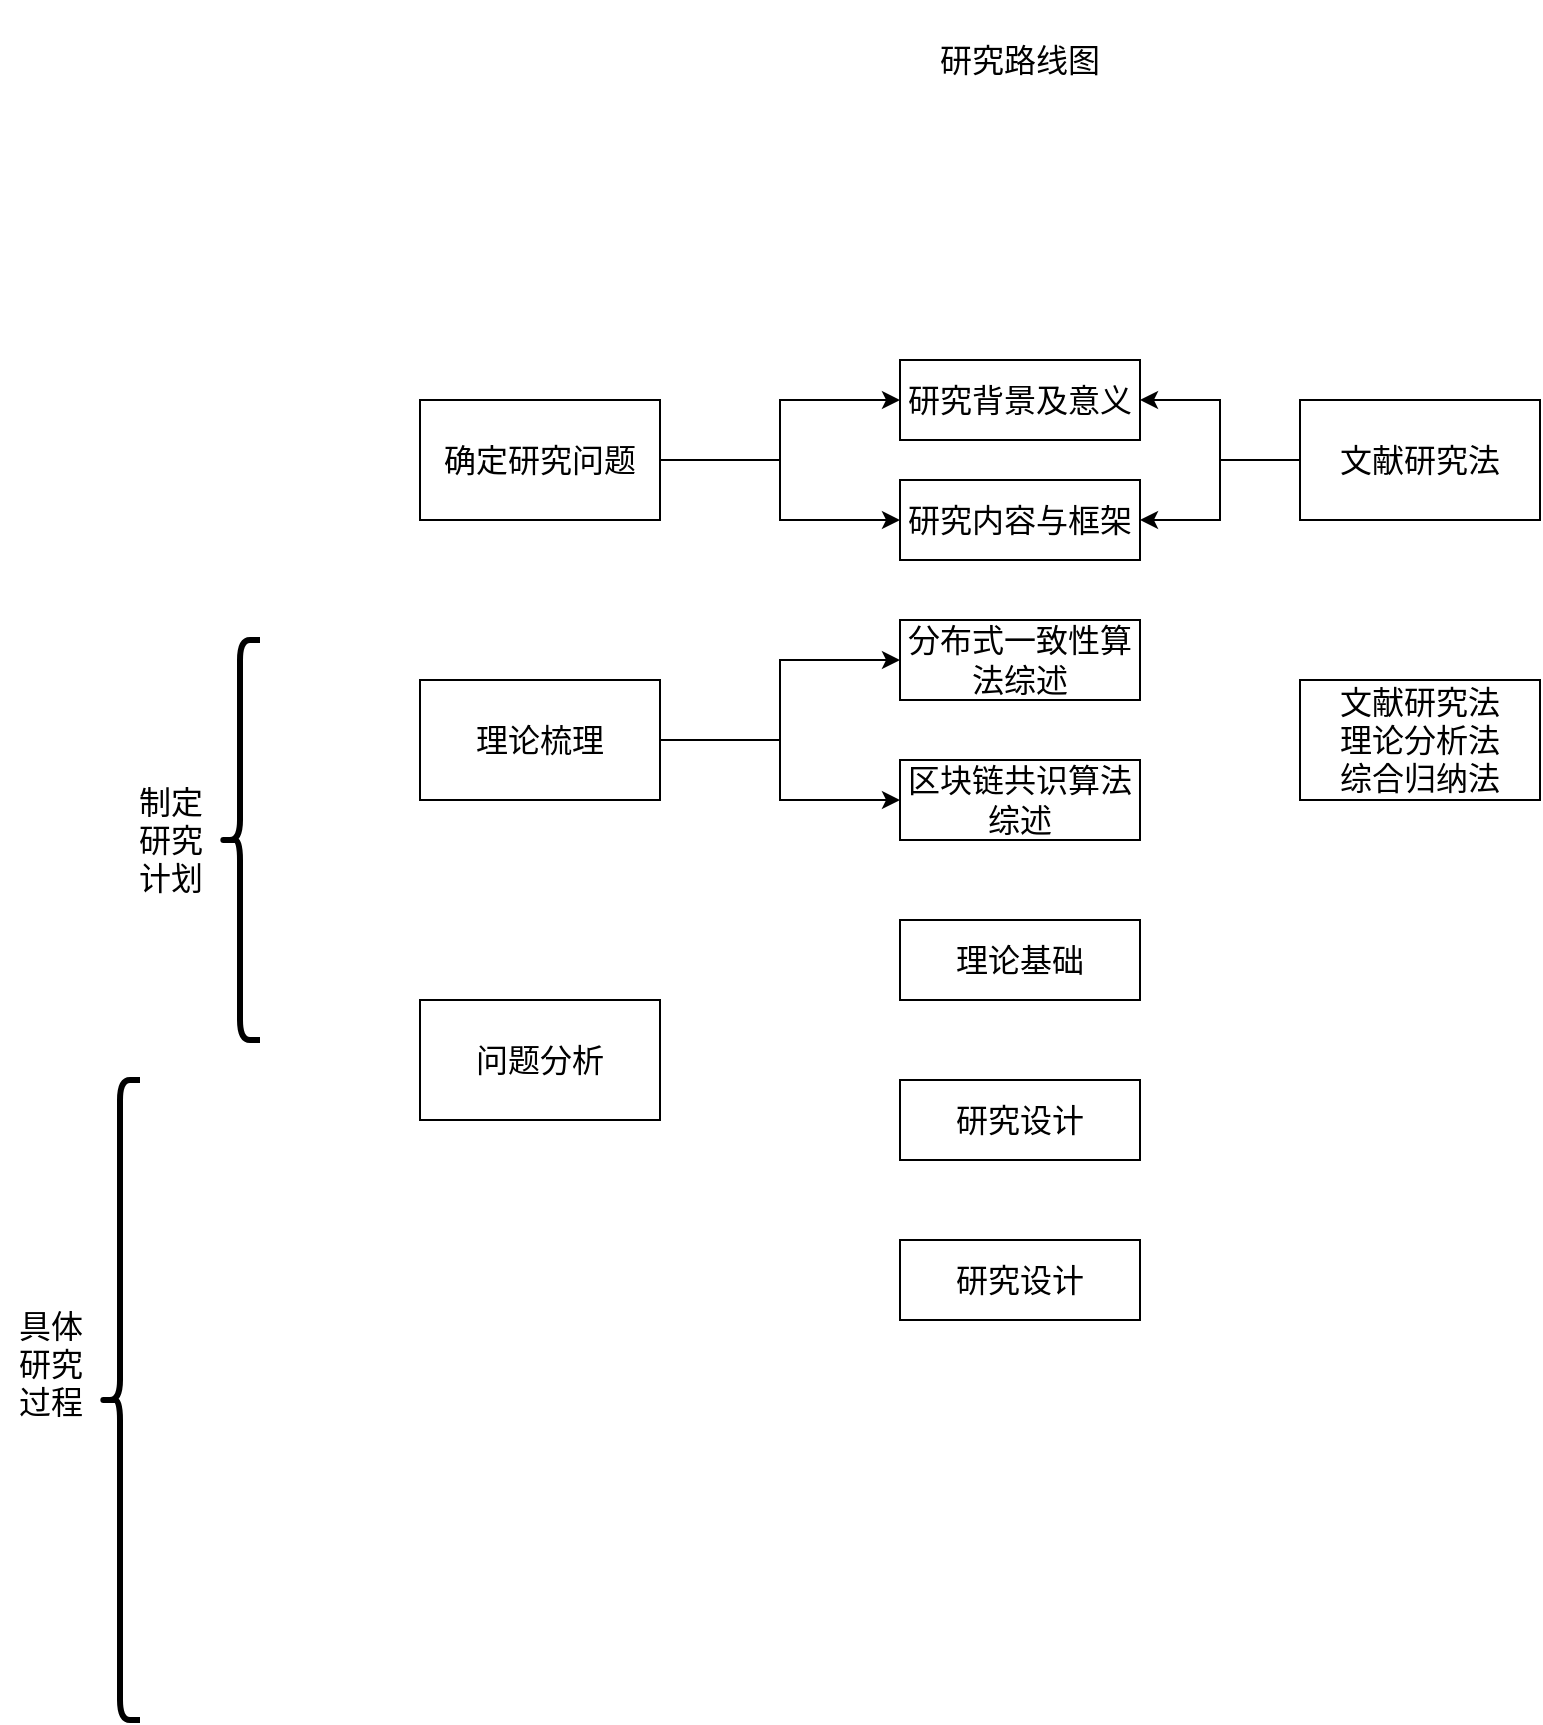 <mxfile version="16.1.2" type="device" pages="2"><diagram id="LPJn_XH4fVWlZndRDKSt" name="研究路线"><mxGraphModel dx="1609" dy="1700" grid="1" gridSize="10" guides="1" tooltips="1" connect="1" arrows="1" fold="1" page="1" pageScale="1" pageWidth="827" pageHeight="1169" math="0" shadow="0"><root><mxCell id="0"/><mxCell id="1" parent="0"/><mxCell id="PrZhyE7RTpcfMbZxxr0k-1" value="研究路线图" style="rounded=0;whiteSpace=wrap;html=1;fontSize=16;fontFamily=Times New Roman;fillColor=none;strokeColor=none;" vertex="1" parent="1"><mxGeometry x="120" y="-300" width="120" height="60" as="geometry"/></mxCell><mxCell id="PrZhyE7RTpcfMbZxxr0k-79" value="" style="group" vertex="1" connectable="0" parent="1"><mxGeometry x="-270" y="20" width="70" height="200" as="geometry"/></mxCell><mxCell id="PrZhyE7RTpcfMbZxxr0k-77" value="" style="shape=curlyBracket;whiteSpace=wrap;html=1;rounded=1;fontFamily=Times New Roman;fontSize=16;fillColor=#FFFFFF;strokeWidth=3;" vertex="1" parent="PrZhyE7RTpcfMbZxxr0k-79"><mxGeometry x="50" width="20" height="200" as="geometry"/></mxCell><mxCell id="PrZhyE7RTpcfMbZxxr0k-78" value="制定&lt;br&gt;研究&lt;br&gt;计划" style="text;html=1;align=center;verticalAlign=middle;resizable=0;points=[];autosize=1;strokeColor=none;fillColor=none;fontSize=16;fontFamily=Times New Roman;" vertex="1" parent="PrZhyE7RTpcfMbZxxr0k-79"><mxGeometry y="70" width="50" height="60" as="geometry"/></mxCell><mxCell id="PrZhyE7RTpcfMbZxxr0k-80" value="" style="group" vertex="1" connectable="0" parent="1"><mxGeometry x="-330" y="240" width="70" height="320" as="geometry"/></mxCell><mxCell id="PrZhyE7RTpcfMbZxxr0k-81" value="" style="shape=curlyBracket;whiteSpace=wrap;html=1;rounded=1;fontFamily=Times New Roman;fontSize=16;fillColor=#FFFFFF;strokeWidth=3;" vertex="1" parent="PrZhyE7RTpcfMbZxxr0k-80"><mxGeometry x="50" width="20" height="320" as="geometry"/></mxCell><mxCell id="PrZhyE7RTpcfMbZxxr0k-82" value="具体&lt;br&gt;研究&lt;br&gt;过程" style="text;html=1;align=center;verticalAlign=middle;resizable=0;points=[];autosize=1;strokeColor=none;fillColor=none;fontSize=16;fontFamily=Times New Roman;" vertex="1" parent="PrZhyE7RTpcfMbZxxr0k-80"><mxGeometry y="112" width="50" height="60" as="geometry"/></mxCell><mxCell id="PrZhyE7RTpcfMbZxxr0k-91" value="研究背景及意义" style="rounded=0;whiteSpace=wrap;html=1;fontFamily=Times New Roman;fontSize=16;strokeWidth=1;fillColor=#FFFFFF;" vertex="1" parent="1"><mxGeometry x="120" y="-120" width="120" height="40" as="geometry"/></mxCell><mxCell id="PrZhyE7RTpcfMbZxxr0k-92" value="研究内容与框架" style="whiteSpace=wrap;html=1;fontSize=16;fontFamily=Times New Roman;fillColor=#FFFFFF;rounded=0;strokeWidth=1;" vertex="1" parent="1"><mxGeometry x="120" y="-60" width="120" height="40" as="geometry"/></mxCell><mxCell id="PrZhyE7RTpcfMbZxxr0k-96" style="edgeStyle=orthogonalEdgeStyle;rounded=0;orthogonalLoop=1;jettySize=auto;html=1;exitX=1;exitY=0.5;exitDx=0;exitDy=0;entryX=0;entryY=0.5;entryDx=0;entryDy=0;fontFamily=Times New Roman;fontSize=16;" edge="1" parent="1" source="PrZhyE7RTpcfMbZxxr0k-95" target="PrZhyE7RTpcfMbZxxr0k-91"><mxGeometry relative="1" as="geometry"/></mxCell><mxCell id="PrZhyE7RTpcfMbZxxr0k-97" style="edgeStyle=orthogonalEdgeStyle;rounded=0;orthogonalLoop=1;jettySize=auto;html=1;exitX=1;exitY=0.5;exitDx=0;exitDy=0;entryX=0;entryY=0.5;entryDx=0;entryDy=0;fontFamily=Times New Roman;fontSize=16;" edge="1" parent="1" source="PrZhyE7RTpcfMbZxxr0k-95" target="PrZhyE7RTpcfMbZxxr0k-92"><mxGeometry relative="1" as="geometry"/></mxCell><mxCell id="PrZhyE7RTpcfMbZxxr0k-95" value="确定研究问题" style="rounded=0;whiteSpace=wrap;html=1;fontFamily=Times New Roman;fontSize=16;strokeWidth=1;fillColor=#FFFFFF;" vertex="1" parent="1"><mxGeometry x="-120" y="-100" width="120" height="60" as="geometry"/></mxCell><mxCell id="PrZhyE7RTpcfMbZxxr0k-99" style="edgeStyle=orthogonalEdgeStyle;rounded=0;orthogonalLoop=1;jettySize=auto;html=1;exitX=0;exitY=0.5;exitDx=0;exitDy=0;entryX=1;entryY=0.5;entryDx=0;entryDy=0;fontFamily=Times New Roman;fontSize=16;" edge="1" parent="1" source="PrZhyE7RTpcfMbZxxr0k-98" target="PrZhyE7RTpcfMbZxxr0k-91"><mxGeometry relative="1" as="geometry"/></mxCell><mxCell id="PrZhyE7RTpcfMbZxxr0k-100" style="edgeStyle=orthogonalEdgeStyle;rounded=0;orthogonalLoop=1;jettySize=auto;html=1;exitX=0;exitY=0.5;exitDx=0;exitDy=0;entryX=1;entryY=0.5;entryDx=0;entryDy=0;fontFamily=Times New Roman;fontSize=16;" edge="1" parent="1" source="PrZhyE7RTpcfMbZxxr0k-98" target="PrZhyE7RTpcfMbZxxr0k-92"><mxGeometry relative="1" as="geometry"/></mxCell><mxCell id="PrZhyE7RTpcfMbZxxr0k-98" value="文献研究法" style="whiteSpace=wrap;html=1;rounded=0;fontFamily=Times New Roman;fontSize=16;strokeWidth=1;fillColor=#FFFFFF;" vertex="1" parent="1"><mxGeometry x="320" y="-100" width="120" height="60" as="geometry"/></mxCell><mxCell id="PrZhyE7RTpcfMbZxxr0k-105" style="edgeStyle=orthogonalEdgeStyle;rounded=0;orthogonalLoop=1;jettySize=auto;html=1;exitX=1;exitY=0.5;exitDx=0;exitDy=0;entryX=0;entryY=0.5;entryDx=0;entryDy=0;fontFamily=Times New Roman;fontSize=16;" edge="1" parent="1" source="PrZhyE7RTpcfMbZxxr0k-101" target="PrZhyE7RTpcfMbZxxr0k-102"><mxGeometry relative="1" as="geometry"/></mxCell><mxCell id="PrZhyE7RTpcfMbZxxr0k-106" style="edgeStyle=orthogonalEdgeStyle;rounded=0;orthogonalLoop=1;jettySize=auto;html=1;exitX=1;exitY=0.5;exitDx=0;exitDy=0;entryX=0;entryY=0.5;entryDx=0;entryDy=0;fontFamily=Times New Roman;fontSize=16;" edge="1" parent="1" source="PrZhyE7RTpcfMbZxxr0k-101" target="PrZhyE7RTpcfMbZxxr0k-104"><mxGeometry relative="1" as="geometry"/></mxCell><mxCell id="PrZhyE7RTpcfMbZxxr0k-101" value="理论梳理" style="whiteSpace=wrap;html=1;rounded=0;fontFamily=Times New Roman;fontSize=16;strokeWidth=1;fillColor=#FFFFFF;" vertex="1" parent="1"><mxGeometry x="-120" y="40" width="120" height="60" as="geometry"/></mxCell><mxCell id="PrZhyE7RTpcfMbZxxr0k-102" value="分布式一致性算法综述" style="whiteSpace=wrap;html=1;rounded=0;fontFamily=Times New Roman;fontSize=16;strokeWidth=1;fillColor=#FFFFFF;" vertex="1" parent="1"><mxGeometry x="120" y="10" width="120" height="40" as="geometry"/></mxCell><mxCell id="PrZhyE7RTpcfMbZxxr0k-104" value="区块链共识算法综述" style="whiteSpace=wrap;html=1;rounded=0;fontFamily=Times New Roman;fontSize=16;strokeWidth=1;fillColor=#FFFFFF;" vertex="1" parent="1"><mxGeometry x="120" y="80" width="120" height="40" as="geometry"/></mxCell><mxCell id="PrZhyE7RTpcfMbZxxr0k-107" value="文献研究法&lt;br&gt;理论分析法&lt;br&gt;综合归纳法" style="whiteSpace=wrap;html=1;rounded=0;fontFamily=Times New Roman;fontSize=16;strokeWidth=1;fillColor=#FFFFFF;" vertex="1" parent="1"><mxGeometry x="320" y="40" width="120" height="60" as="geometry"/></mxCell><mxCell id="PrZhyE7RTpcfMbZxxr0k-108" value="问题分析" style="whiteSpace=wrap;html=1;rounded=0;fontFamily=Times New Roman;fontSize=16;strokeWidth=1;fillColor=#FFFFFF;" vertex="1" parent="1"><mxGeometry x="-120" y="200" width="120" height="60" as="geometry"/></mxCell><mxCell id="PrZhyE7RTpcfMbZxxr0k-110" value="理论基础" style="whiteSpace=wrap;html=1;rounded=0;fontFamily=Times New Roman;fontSize=16;strokeWidth=1;fillColor=#FFFFFF;" vertex="1" parent="1"><mxGeometry x="120" y="160" width="120" height="40" as="geometry"/></mxCell><mxCell id="PrZhyE7RTpcfMbZxxr0k-111" value="研究设计" style="whiteSpace=wrap;html=1;rounded=0;fontFamily=Times New Roman;fontSize=16;strokeWidth=1;fillColor=#FFFFFF;" vertex="1" parent="1"><mxGeometry x="120" y="240" width="120" height="40" as="geometry"/></mxCell><mxCell id="PrZhyE7RTpcfMbZxxr0k-113" value="研究设计" style="whiteSpace=wrap;html=1;rounded=0;fontFamily=Times New Roman;fontSize=16;strokeWidth=1;fillColor=#FFFFFF;" vertex="1" parent="1"><mxGeometry x="120" y="320" width="120" height="40" as="geometry"/></mxCell></root></mxGraphModel></diagram><diagram id="_2T_-qn8mMBvgghti-3A" name="最终研究路线"><mxGraphModel dx="1303" dy="885" grid="0" gridSize="10" guides="1" tooltips="1" connect="1" arrows="1" fold="1" page="1" pageScale="1" pageWidth="827" pageHeight="1169" math="0" shadow="0"><root><mxCell id="AjPsqXdJNRM_afLvJasn-0"/><mxCell id="AjPsqXdJNRM_afLvJasn-1" parent="AjPsqXdJNRM_afLvJasn-0"/><mxCell id="AjPsqXdJNRM_afLvJasn-5" style="edgeStyle=orthogonalEdgeStyle;rounded=0;orthogonalLoop=1;jettySize=auto;html=1;exitX=0.5;exitY=1;exitDx=0;exitDy=0;fontFamily=Times New Roman;fontSize=16;" edge="1" parent="AjPsqXdJNRM_afLvJasn-1" source="AjPsqXdJNRM_afLvJasn-2" target="AjPsqXdJNRM_afLvJasn-4"><mxGeometry relative="1" as="geometry"/></mxCell><mxCell id="AjPsqXdJNRM_afLvJasn-2" value="研究背景" style="whiteSpace=wrap;html=1;rounded=0;fontFamily=Times New Roman;fontSize=16;strokeWidth=1;fillColor=#FFFFFF;" vertex="1" parent="AjPsqXdJNRM_afLvJasn-1"><mxGeometry x="280" y="80" width="120" height="40" as="geometry"/></mxCell><mxCell id="AjPsqXdJNRM_afLvJasn-6" style="edgeStyle=orthogonalEdgeStyle;rounded=0;orthogonalLoop=1;jettySize=auto;html=1;exitX=0.5;exitY=1;exitDx=0;exitDy=0;entryX=0.5;entryY=0;entryDx=0;entryDy=0;fontFamily=Times New Roman;fontSize=16;" edge="1" parent="AjPsqXdJNRM_afLvJasn-1" source="AjPsqXdJNRM_afLvJasn-3" target="AjPsqXdJNRM_afLvJasn-4"><mxGeometry relative="1" as="geometry"/></mxCell><mxCell id="AjPsqXdJNRM_afLvJasn-3" value="研究意义" style="whiteSpace=wrap;html=1;rounded=0;fontFamily=Times New Roman;fontSize=16;strokeWidth=1;fillColor=#FFFFFF;" vertex="1" parent="AjPsqXdJNRM_afLvJasn-1"><mxGeometry x="520" y="80" width="120" height="40" as="geometry"/></mxCell><mxCell id="AjPsqXdJNRM_afLvJasn-10" style="edgeStyle=orthogonalEdgeStyle;rounded=0;orthogonalLoop=1;jettySize=auto;html=1;exitX=0.5;exitY=1;exitDx=0;exitDy=0;entryX=0.5;entryY=0;entryDx=0;entryDy=0;fontFamily=Times New Roman;fontSize=16;" edge="1" parent="AjPsqXdJNRM_afLvJasn-1" source="AjPsqXdJNRM_afLvJasn-4" target="AjPsqXdJNRM_afLvJasn-7"><mxGeometry relative="1" as="geometry"/></mxCell><mxCell id="AjPsqXdJNRM_afLvJasn-11" style="edgeStyle=orthogonalEdgeStyle;rounded=0;orthogonalLoop=1;jettySize=auto;html=1;exitX=0.5;exitY=1;exitDx=0;exitDy=0;entryX=0.5;entryY=0;entryDx=0;entryDy=0;fontFamily=Times New Roman;fontSize=16;" edge="1" parent="AjPsqXdJNRM_afLvJasn-1" source="AjPsqXdJNRM_afLvJasn-4" target="AjPsqXdJNRM_afLvJasn-8"><mxGeometry relative="1" as="geometry"/></mxCell><mxCell id="AjPsqXdJNRM_afLvJasn-4" value="区块链共识算法研究" style="whiteSpace=wrap;html=1;rounded=0;fontFamily=Times New Roman;fontSize=16;strokeWidth=1;fillColor=#FFFFFF;" vertex="1" parent="AjPsqXdJNRM_afLvJasn-1"><mxGeometry x="360" y="160" width="200" height="40" as="geometry"/></mxCell><mxCell id="AjPsqXdJNRM_afLvJasn-12" style="edgeStyle=orthogonalEdgeStyle;rounded=0;orthogonalLoop=1;jettySize=auto;html=1;exitX=0.5;exitY=1;exitDx=0;exitDy=0;entryX=0.5;entryY=0;entryDx=0;entryDy=0;fontFamily=Times New Roman;fontSize=16;" edge="1" parent="AjPsqXdJNRM_afLvJasn-1" source="AjPsqXdJNRM_afLvJasn-7" target="AjPsqXdJNRM_afLvJasn-9"><mxGeometry relative="1" as="geometry"/></mxCell><mxCell id="AjPsqXdJNRM_afLvJasn-7" value="区块链共识算法概念" style="whiteSpace=wrap;html=1;rounded=0;fontFamily=Times New Roman;fontSize=16;strokeWidth=1;fillColor=#FFFFFF;" vertex="1" parent="AjPsqXdJNRM_afLvJasn-1"><mxGeometry x="240" y="240" width="200" height="40" as="geometry"/></mxCell><mxCell id="AjPsqXdJNRM_afLvJasn-13" style="edgeStyle=orthogonalEdgeStyle;rounded=0;orthogonalLoop=1;jettySize=auto;html=1;exitX=0.5;exitY=1;exitDx=0;exitDy=0;fontFamily=Times New Roman;fontSize=16;" edge="1" parent="AjPsqXdJNRM_afLvJasn-1" source="AjPsqXdJNRM_afLvJasn-8"><mxGeometry relative="1" as="geometry"><mxPoint x="460" y="320" as="targetPoint"/></mxGeometry></mxCell><mxCell id="AjPsqXdJNRM_afLvJasn-8" value="区块链共识算法分类" style="whiteSpace=wrap;html=1;rounded=0;fontFamily=Times New Roman;fontSize=16;strokeWidth=1;fillColor=#FFFFFF;" vertex="1" parent="AjPsqXdJNRM_afLvJasn-1"><mxGeometry x="480" y="240" width="200" height="40" as="geometry"/></mxCell><mxCell id="AjPsqXdJNRM_afLvJasn-9" value="基于稳定度的区块链共识算法" style="whiteSpace=wrap;html=1;rounded=0;fontFamily=Times New Roman;fontSize=16;strokeWidth=1;fillColor=#FFFFFF;" vertex="1" parent="AjPsqXdJNRM_afLvJasn-1"><mxGeometry x="330" y="320" width="260" height="40" as="geometry"/></mxCell><mxCell id="AjPsqXdJNRM_afLvJasn-50" value="" style="group" vertex="1" connectable="0" parent="AjPsqXdJNRM_afLvJasn-1"><mxGeometry x="310" y="600" width="280" height="160" as="geometry"/></mxCell><mxCell id="AjPsqXdJNRM_afLvJasn-16" value="委员会共识算法" style="whiteSpace=wrap;html=1;rounded=0;fontFamily=Times New Roman;fontSize=16;strokeWidth=1;fillColor=#FFFFFF;" vertex="1" parent="AjPsqXdJNRM_afLvJasn-50"><mxGeometry x="60" width="160" height="40" as="geometry"/></mxCell><mxCell id="AjPsqXdJNRM_afLvJasn-32" value="共识机制特点" style="whiteSpace=wrap;html=1;rounded=0;fontFamily=Times New Roman;fontSize=16;strokeWidth=1;fillColor=#FFFFFF;" vertex="1" parent="AjPsqXdJNRM_afLvJasn-50"><mxGeometry y="80" width="40" height="80" as="geometry"/></mxCell><mxCell id="AjPsqXdJNRM_afLvJasn-36" style="edgeStyle=orthogonalEdgeStyle;rounded=0;orthogonalLoop=1;jettySize=auto;html=1;exitX=0.5;exitY=1;exitDx=0;exitDy=0;entryX=0.5;entryY=0;entryDx=0;entryDy=0;fontFamily=Times New Roman;fontSize=16;" edge="1" parent="AjPsqXdJNRM_afLvJasn-50" source="AjPsqXdJNRM_afLvJasn-16" target="AjPsqXdJNRM_afLvJasn-32"><mxGeometry relative="1" as="geometry"/></mxCell><mxCell id="AjPsqXdJNRM_afLvJasn-33" value="共识成员选举" style="whiteSpace=wrap;html=1;rounded=0;fontFamily=Times New Roman;fontSize=16;strokeWidth=1;fillColor=#FFFFFF;" vertex="1" parent="AjPsqXdJNRM_afLvJasn-50"><mxGeometry x="60" y="80" width="40" height="80" as="geometry"/></mxCell><mxCell id="AjPsqXdJNRM_afLvJasn-37" style="edgeStyle=orthogonalEdgeStyle;rounded=0;orthogonalLoop=1;jettySize=auto;html=1;exitX=0.5;exitY=1;exitDx=0;exitDy=0;entryX=0.5;entryY=0;entryDx=0;entryDy=0;fontFamily=Times New Roman;fontSize=16;" edge="1" parent="AjPsqXdJNRM_afLvJasn-50" source="AjPsqXdJNRM_afLvJasn-16" target="AjPsqXdJNRM_afLvJasn-33"><mxGeometry relative="1" as="geometry"/></mxCell><mxCell id="AjPsqXdJNRM_afLvJasn-34" value="首领节点选举" style="whiteSpace=wrap;html=1;rounded=0;fontFamily=Times New Roman;fontSize=16;strokeWidth=1;fillColor=#FFFFFF;" vertex="1" parent="AjPsqXdJNRM_afLvJasn-50"><mxGeometry x="120" y="80" width="40" height="80" as="geometry"/></mxCell><mxCell id="AjPsqXdJNRM_afLvJasn-38" style="edgeStyle=orthogonalEdgeStyle;rounded=0;orthogonalLoop=1;jettySize=auto;html=1;exitX=0.5;exitY=1;exitDx=0;exitDy=0;entryX=0.25;entryY=0;entryDx=0;entryDy=0;fontFamily=Times New Roman;fontSize=16;" edge="1" parent="AjPsqXdJNRM_afLvJasn-50" source="AjPsqXdJNRM_afLvJasn-16" target="AjPsqXdJNRM_afLvJasn-34"><mxGeometry relative="1" as="geometry"/></mxCell><mxCell id="AjPsqXdJNRM_afLvJasn-35" value="维护账本安全" style="whiteSpace=wrap;html=1;rounded=0;fontFamily=Times New Roman;fontSize=16;strokeWidth=1;fillColor=#FFFFFF;" vertex="1" parent="AjPsqXdJNRM_afLvJasn-50"><mxGeometry x="240" y="80" width="40" height="80" as="geometry"/></mxCell><mxCell id="AjPsqXdJNRM_afLvJasn-39" style="edgeStyle=orthogonalEdgeStyle;rounded=0;orthogonalLoop=1;jettySize=auto;html=1;exitX=0.5;exitY=1;exitDx=0;exitDy=0;entryX=0.5;entryY=0;entryDx=0;entryDy=0;fontFamily=Times New Roman;fontSize=16;" edge="1" parent="AjPsqXdJNRM_afLvJasn-50" source="AjPsqXdJNRM_afLvJasn-16" target="AjPsqXdJNRM_afLvJasn-35"><mxGeometry relative="1" as="geometry"/></mxCell><mxCell id="AjPsqXdJNRM_afLvJasn-40" value="一致性协议高效" style="whiteSpace=wrap;html=1;rounded=0;fontFamily=Times New Roman;fontSize=16;strokeWidth=1;fillColor=#FFFFFF;" vertex="1" parent="AjPsqXdJNRM_afLvJasn-50"><mxGeometry x="180" y="80" width="40" height="80" as="geometry"/></mxCell><mxCell id="AjPsqXdJNRM_afLvJasn-41" style="edgeStyle=orthogonalEdgeStyle;rounded=0;orthogonalLoop=1;jettySize=auto;html=1;exitX=0.5;exitY=1;exitDx=0;exitDy=0;entryX=0.5;entryY=0;entryDx=0;entryDy=0;fontFamily=Times New Roman;fontSize=16;" edge="1" parent="AjPsqXdJNRM_afLvJasn-50" source="AjPsqXdJNRM_afLvJasn-16" target="AjPsqXdJNRM_afLvJasn-40"><mxGeometry relative="1" as="geometry"/></mxCell><mxCell id="AjPsqXdJNRM_afLvJasn-51" value="" style="group" vertex="1" connectable="0" parent="AjPsqXdJNRM_afLvJasn-1"><mxGeometry x="300" y="380" width="280" height="160" as="geometry"/></mxCell><mxCell id="AjPsqXdJNRM_afLvJasn-14" value="单共识节点共识算法" style="whiteSpace=wrap;html=1;rounded=0;fontFamily=Times New Roman;fontSize=16;strokeWidth=1;fillColor=#FFFFFF;" vertex="1" parent="AjPsqXdJNRM_afLvJasn-51"><mxGeometry x="80" width="160" height="40" as="geometry"/></mxCell><mxCell id="AjPsqXdJNRM_afLvJasn-20" value="共识机制特点" style="whiteSpace=wrap;html=1;rounded=0;fontFamily=Times New Roman;fontSize=16;strokeWidth=1;fillColor=#FFFFFF;" vertex="1" parent="AjPsqXdJNRM_afLvJasn-51"><mxGeometry y="80" width="40" height="80" as="geometry"/></mxCell><mxCell id="AjPsqXdJNRM_afLvJasn-21" style="edgeStyle=orthogonalEdgeStyle;rounded=0;orthogonalLoop=1;jettySize=auto;html=1;exitX=0.5;exitY=1;exitDx=0;exitDy=0;entryX=0.5;entryY=0;entryDx=0;entryDy=0;fontFamily=Times New Roman;fontSize=16;" edge="1" parent="AjPsqXdJNRM_afLvJasn-51" source="AjPsqXdJNRM_afLvJasn-14" target="AjPsqXdJNRM_afLvJasn-20"><mxGeometry relative="1" as="geometry"/></mxCell><mxCell id="AjPsqXdJNRM_afLvJasn-26" value="共识节点选举" style="whiteSpace=wrap;html=1;rounded=0;fontFamily=Times New Roman;fontSize=16;strokeWidth=1;fillColor=#FFFFFF;" vertex="1" parent="AjPsqXdJNRM_afLvJasn-51"><mxGeometry x="80" y="80" width="40" height="80" as="geometry"/></mxCell><mxCell id="AjPsqXdJNRM_afLvJasn-29" style="edgeStyle=orthogonalEdgeStyle;rounded=0;orthogonalLoop=1;jettySize=auto;html=1;exitX=0.5;exitY=1;exitDx=0;exitDy=0;entryX=0.5;entryY=0;entryDx=0;entryDy=0;fontFamily=Times New Roman;fontSize=16;" edge="1" parent="AjPsqXdJNRM_afLvJasn-51" source="AjPsqXdJNRM_afLvJasn-14" target="AjPsqXdJNRM_afLvJasn-26"><mxGeometry relative="1" as="geometry"/></mxCell><mxCell id="AjPsqXdJNRM_afLvJasn-27" value="处理交易高效" style="whiteSpace=wrap;html=1;rounded=0;fontFamily=Times New Roman;fontSize=16;strokeWidth=1;fillColor=#FFFFFF;" vertex="1" parent="AjPsqXdJNRM_afLvJasn-51"><mxGeometry x="160" y="80" width="40" height="80" as="geometry"/></mxCell><mxCell id="AjPsqXdJNRM_afLvJasn-30" style="edgeStyle=orthogonalEdgeStyle;rounded=0;orthogonalLoop=1;jettySize=auto;html=1;exitX=0.5;exitY=1;exitDx=0;exitDy=0;entryX=0.5;entryY=0;entryDx=0;entryDy=0;fontFamily=Times New Roman;fontSize=16;" edge="1" parent="AjPsqXdJNRM_afLvJasn-51" source="AjPsqXdJNRM_afLvJasn-14" target="AjPsqXdJNRM_afLvJasn-27"><mxGeometry relative="1" as="geometry"/></mxCell><mxCell id="AjPsqXdJNRM_afLvJasn-28" value="维护账本安全" style="whiteSpace=wrap;html=1;rounded=0;fontFamily=Times New Roman;fontSize=16;strokeWidth=1;fillColor=#FFFFFF;" vertex="1" parent="AjPsqXdJNRM_afLvJasn-51"><mxGeometry x="240" y="80" width="40" height="80" as="geometry"/></mxCell><mxCell id="AjPsqXdJNRM_afLvJasn-31" style="edgeStyle=orthogonalEdgeStyle;rounded=0;orthogonalLoop=1;jettySize=auto;html=1;exitX=0.5;exitY=1;exitDx=0;exitDy=0;entryX=0.5;entryY=0;entryDx=0;entryDy=0;fontFamily=Times New Roman;fontSize=16;" edge="1" parent="AjPsqXdJNRM_afLvJasn-51" source="AjPsqXdJNRM_afLvJasn-14" target="AjPsqXdJNRM_afLvJasn-28"><mxGeometry relative="1" as="geometry"/></mxCell><mxCell id="AjPsqXdJNRM_afLvJasn-17" style="edgeStyle=orthogonalEdgeStyle;rounded=0;orthogonalLoop=1;jettySize=auto;html=1;exitX=0.5;exitY=1;exitDx=0;exitDy=0;entryX=0.5;entryY=0;entryDx=0;entryDy=0;fontFamily=Times New Roman;fontSize=16;" edge="1" parent="AjPsqXdJNRM_afLvJasn-1" source="AjPsqXdJNRM_afLvJasn-9" target="AjPsqXdJNRM_afLvJasn-14"><mxGeometry relative="1" as="geometry"/></mxCell><mxCell id="AjPsqXdJNRM_afLvJasn-52" style="edgeStyle=orthogonalEdgeStyle;rounded=0;orthogonalLoop=1;jettySize=auto;html=1;exitX=0.5;exitY=1;exitDx=0;exitDy=0;entryX=0.5;entryY=0;entryDx=0;entryDy=0;fontFamily=Times New Roman;fontSize=16;" edge="1" parent="AjPsqXdJNRM_afLvJasn-1" source="AjPsqXdJNRM_afLvJasn-20" target="AjPsqXdJNRM_afLvJasn-16"><mxGeometry relative="1" as="geometry"/></mxCell><mxCell id="AjPsqXdJNRM_afLvJasn-53" style="edgeStyle=orthogonalEdgeStyle;rounded=0;orthogonalLoop=1;jettySize=auto;html=1;exitX=0.5;exitY=1;exitDx=0;exitDy=0;fontFamily=Times New Roman;fontSize=16;" edge="1" parent="AjPsqXdJNRM_afLvJasn-1" source="AjPsqXdJNRM_afLvJasn-26"><mxGeometry relative="1" as="geometry"><mxPoint x="450" y="600" as="targetPoint"/></mxGeometry></mxCell><mxCell id="AjPsqXdJNRM_afLvJasn-54" style="edgeStyle=orthogonalEdgeStyle;rounded=0;orthogonalLoop=1;jettySize=auto;html=1;exitX=0.5;exitY=1;exitDx=0;exitDy=0;fontFamily=Times New Roman;fontSize=16;entryX=0.5;entryY=0;entryDx=0;entryDy=0;" edge="1" parent="AjPsqXdJNRM_afLvJasn-1" source="AjPsqXdJNRM_afLvJasn-27" target="AjPsqXdJNRM_afLvJasn-16"><mxGeometry relative="1" as="geometry"><mxPoint x="460" y="600" as="targetPoint"/></mxGeometry></mxCell><mxCell id="AjPsqXdJNRM_afLvJasn-55" style="edgeStyle=orthogonalEdgeStyle;rounded=0;orthogonalLoop=1;jettySize=auto;html=1;exitX=0.5;exitY=1;exitDx=0;exitDy=0;fontFamily=Times New Roman;fontSize=16;entryX=0.5;entryY=0;entryDx=0;entryDy=0;" edge="1" parent="AjPsqXdJNRM_afLvJasn-1" source="AjPsqXdJNRM_afLvJasn-28" target="AjPsqXdJNRM_afLvJasn-16"><mxGeometry relative="1" as="geometry"><mxPoint x="460" y="600" as="targetPoint"/></mxGeometry></mxCell><mxCell id="AjPsqXdJNRM_afLvJasn-56" value="结论和建议" style="whiteSpace=wrap;html=1;fontSize=16;fontFamily=Times New Roman;fillColor=#FFFFFF;rounded=0;strokeWidth=1;" vertex="1" parent="AjPsqXdJNRM_afLvJasn-1"><mxGeometry x="390" y="830" width="120" height="60" as="geometry"/></mxCell><mxCell id="AjPsqXdJNRM_afLvJasn-58" style="edgeStyle=orthogonalEdgeStyle;rounded=0;orthogonalLoop=1;jettySize=auto;html=1;exitX=0.5;exitY=1;exitDx=0;exitDy=0;entryX=0.5;entryY=0;entryDx=0;entryDy=0;fontFamily=Times New Roman;fontSize=16;" edge="1" parent="AjPsqXdJNRM_afLvJasn-1" source="AjPsqXdJNRM_afLvJasn-32" target="AjPsqXdJNRM_afLvJasn-56"><mxGeometry relative="1" as="geometry"/></mxCell><mxCell id="AjPsqXdJNRM_afLvJasn-59" style="edgeStyle=orthogonalEdgeStyle;rounded=0;orthogonalLoop=1;jettySize=auto;html=1;exitX=0.5;exitY=1;exitDx=0;exitDy=0;fontFamily=Times New Roman;fontSize=16;entryX=0.5;entryY=0;entryDx=0;entryDy=0;" edge="1" parent="AjPsqXdJNRM_afLvJasn-1" source="AjPsqXdJNRM_afLvJasn-33" target="AjPsqXdJNRM_afLvJasn-56"><mxGeometry relative="1" as="geometry"><mxPoint x="440" y="830" as="targetPoint"/></mxGeometry></mxCell><mxCell id="AjPsqXdJNRM_afLvJasn-60" style="edgeStyle=orthogonalEdgeStyle;rounded=0;orthogonalLoop=1;jettySize=auto;html=1;exitX=0.5;exitY=1;exitDx=0;exitDy=0;fontFamily=Times New Roman;fontSize=16;" edge="1" parent="AjPsqXdJNRM_afLvJasn-1" source="AjPsqXdJNRM_afLvJasn-34"><mxGeometry relative="1" as="geometry"><mxPoint x="450" y="830" as="targetPoint"/></mxGeometry></mxCell><mxCell id="AjPsqXdJNRM_afLvJasn-61" style="edgeStyle=orthogonalEdgeStyle;rounded=0;orthogonalLoop=1;jettySize=auto;html=1;exitX=0.5;exitY=1;exitDx=0;exitDy=0;fontFamily=Times New Roman;fontSize=16;" edge="1" parent="AjPsqXdJNRM_afLvJasn-1" source="AjPsqXdJNRM_afLvJasn-40"><mxGeometry relative="1" as="geometry"><mxPoint x="450" y="830" as="targetPoint"/></mxGeometry></mxCell><mxCell id="AjPsqXdJNRM_afLvJasn-62" style="edgeStyle=orthogonalEdgeStyle;rounded=0;orthogonalLoop=1;jettySize=auto;html=1;exitX=0.5;exitY=1;exitDx=0;exitDy=0;fontFamily=Times New Roman;fontSize=16;" edge="1" parent="AjPsqXdJNRM_afLvJasn-1" source="AjPsqXdJNRM_afLvJasn-35"><mxGeometry relative="1" as="geometry"><mxPoint x="450" y="830" as="targetPoint"/></mxGeometry></mxCell></root></mxGraphModel></diagram></mxfile>